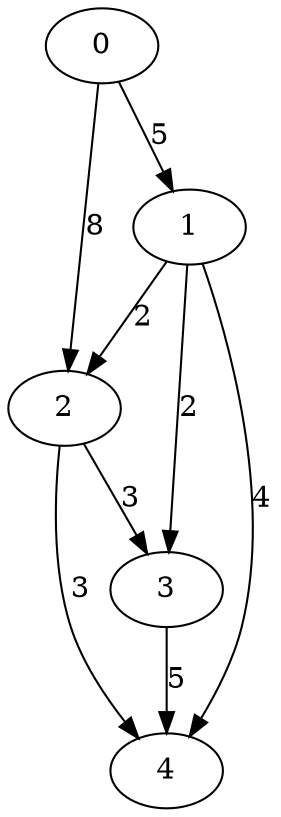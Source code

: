 digraph example_2 {
	0 -> 1 [label=5]
	0 -> 2 [label=8]
	1 -> 2 [label=2]
	1 -> 3 [label=2]
	1 -> 4 [label=4]
	2 -> 3 [label=3]
	2 -> 4 [label=3]
	3 -> 4 [label=5]
}
